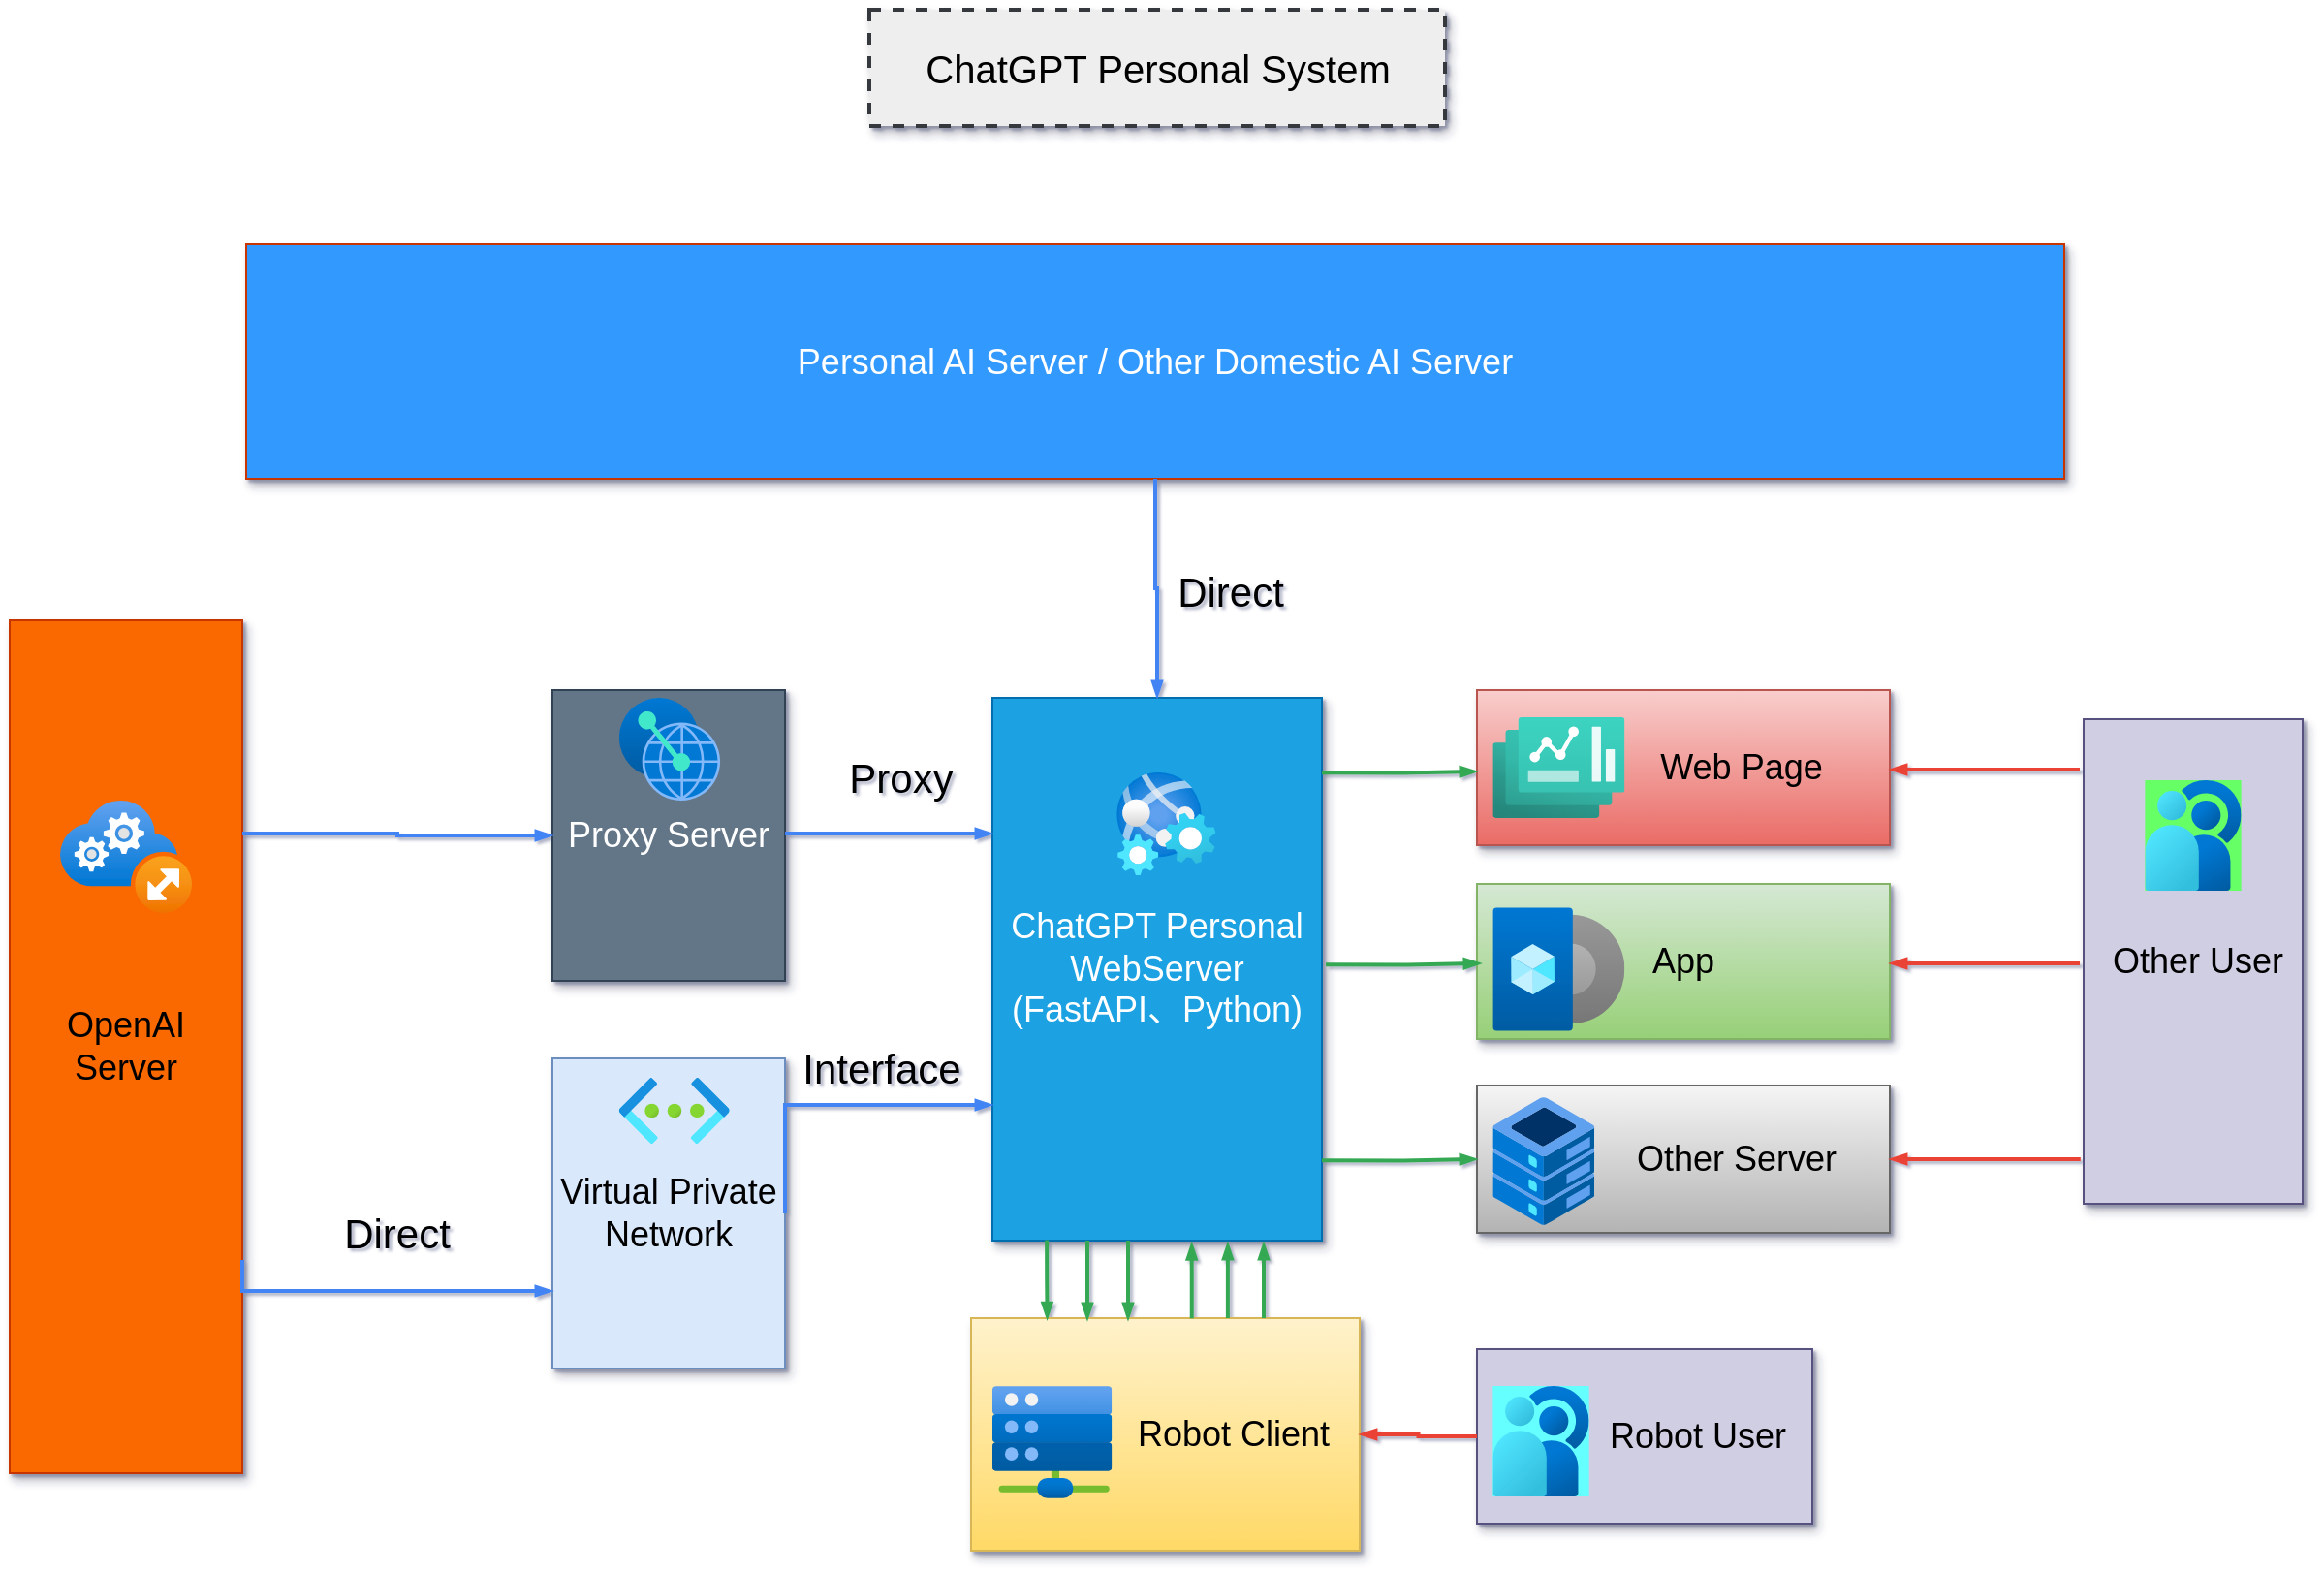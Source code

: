 <mxfile version="21.1.2" type="github">
  <diagram name="Page-1" id="90a13364-a465-7bf4-72fc-28e22215d7a0">
    <mxGraphModel dx="1692" dy="905" grid="1" gridSize="10" guides="1" tooltips="1" connect="1" arrows="1" fold="1" page="1" pageScale="1.5" pageWidth="1169" pageHeight="826" background="none" math="0" shadow="1">
      <root>
        <mxCell id="0" style=";html=1;" />
        <mxCell id="1" style=";html=1;" parent="0" />
        <mxCell id="3a17f1ce550125da-1" value="ChatGPT Personal System" style="whiteSpace=wrap;html=1;shadow=1;fontSize=20;fillColor=#eeeeee;strokeColor=#36393d;strokeWidth=2;dashed=1;" parent="1" vertex="1">
          <mxGeometry x="723.5" y="99" width="297" height="60" as="geometry" />
        </mxCell>
        <mxCell id="3a17f1ce550125da-2" value="&lt;div&gt;ChatGPT Personal WebServer&lt;/div&gt;&lt;div&gt;(FastAPI、Python)&lt;/div&gt;" style="whiteSpace=wrap;html=1;shadow=1;fontSize=18;fillColor=#1ba1e2;strokeColor=#006EAF;fontColor=#ffffff;" parent="1" vertex="1">
          <mxGeometry x="787" y="454" width="170" height="280" as="geometry" />
        </mxCell>
        <mxCell id="3a17f1ce550125da-4" value="&amp;nbsp; &amp;nbsp; &amp;nbsp; &amp;nbsp; &amp;nbsp; &amp;nbsp; Web Page" style="whiteSpace=wrap;html=1;shadow=1;fontSize=18;fillColor=#f8cecc;strokeColor=#b85450;gradientColor=#ea6b66;" parent="1" vertex="1">
          <mxGeometry x="1037" y="450" width="213" height="80" as="geometry" />
        </mxCell>
        <mxCell id="3a17f1ce550125da-5" value="App" style="whiteSpace=wrap;html=1;shadow=1;fontSize=18;fillColor=#d5e8d4;strokeColor=#82b366;gradientColor=#97d077;" parent="1" vertex="1">
          <mxGeometry x="1037" y="550" width="213" height="80" as="geometry" />
        </mxCell>
        <mxCell id="3a17f1ce550125da-6" value="&amp;nbsp; &amp;nbsp; &amp;nbsp; &amp;nbsp; &amp;nbsp; &amp;nbsp;Other Server" style="whiteSpace=wrap;html=1;shadow=1;fontSize=18;fillColor=#f5f5f5;strokeColor=#666666;gradientColor=#b3b3b3;" parent="1" vertex="1">
          <mxGeometry x="1037" y="654" width="213" height="76" as="geometry" />
        </mxCell>
        <mxCell id="3a17f1ce550125da-8" value="Proxy Server" style="whiteSpace=wrap;html=1;shadow=1;fontSize=18;fillColor=#647687;strokeColor=#314354;fontColor=#ffffff;" parent="1" vertex="1">
          <mxGeometry x="560" y="450" width="120" height="150" as="geometry" />
        </mxCell>
        <mxCell id="3a17f1ce550125da-9" value="Virtual Private Network" style="whiteSpace=wrap;html=1;shadow=1;fontSize=18;fillColor=#dae8fc;strokeColor=#6c8ebf;" parent="1" vertex="1">
          <mxGeometry x="560" y="640" width="120" height="160" as="geometry" />
        </mxCell>
        <mxCell id="3a17f1ce550125da-10" value="&amp;nbsp; &amp;nbsp; &amp;nbsp; &amp;nbsp; &amp;nbsp; &amp;nbsp; &amp;nbsp; Robot Client" style="whiteSpace=wrap;html=1;shadow=1;fontSize=18;fillColor=#fff2cc;strokeColor=#d6b656;gradientColor=#ffd966;" parent="1" vertex="1">
          <mxGeometry x="776" y="774" width="200.5" height="120" as="geometry" />
        </mxCell>
        <mxCell id="3a17f1ce550125da-11" value="&amp;nbsp; &amp;nbsp; &amp;nbsp; &amp;nbsp; &amp;nbsp; &amp;nbsp;Robot User" style="whiteSpace=wrap;html=1;shadow=1;fontSize=18;fillColor=#d0cee2;strokeColor=#56517e;" parent="1" vertex="1">
          <mxGeometry x="1037" y="790" width="173" height="90" as="geometry" />
        </mxCell>
        <mxCell id="bVvk8zOgvU0S2B1iUloB-1" value="OpenAI Server" style="whiteSpace=wrap;html=1;shadow=1;fontSize=18;fillColor=#fa6800;strokeColor=#C73500;fontColor=#000000;" parent="1" vertex="1">
          <mxGeometry x="280" y="414" width="120" height="440" as="geometry" />
        </mxCell>
        <mxCell id="bVvk8zOgvU0S2B1iUloB-4" value="&lt;font style=&quot;font-size: 21px;&quot;&gt;Direct&lt;/font&gt;" style="text;html=1;strokeColor=none;fillColor=none;align=center;verticalAlign=middle;whiteSpace=wrap;rounded=0;" parent="1" vertex="1">
          <mxGeometry x="450" y="715" width="60" height="30" as="geometry" />
        </mxCell>
        <mxCell id="bVvk8zOgvU0S2B1iUloB-5" value="&lt;font style=&quot;font-size: 21px;&quot;&gt;Proxy&lt;/font&gt;" style="text;html=1;strokeColor=none;fillColor=none;align=center;verticalAlign=middle;whiteSpace=wrap;rounded=0;" parent="1" vertex="1">
          <mxGeometry x="710" y="480" width="60" height="30" as="geometry" />
        </mxCell>
        <mxCell id="bVvk8zOgvU0S2B1iUloB-6" value="" style="image;aspect=fixed;html=1;points=[];align=center;fontSize=12;image=img/lib/azure2/networking/Virtual_Networks.svg;" parent="1" vertex="1">
          <mxGeometry x="594.38" y="650" width="56.95" height="34" as="geometry" />
        </mxCell>
        <mxCell id="bVvk8zOgvU0S2B1iUloB-7" value="" style="image;aspect=fixed;html=1;points=[];align=center;fontSize=12;image=img/lib/azure2/other/Web_Jobs.svg;" parent="1" vertex="1">
          <mxGeometry x="851" y="492.5" width="51.44" height="53" as="geometry" />
        </mxCell>
        <mxCell id="bVvk8zOgvU0S2B1iUloB-8" value="" style="image;aspect=fixed;html=1;points=[];align=center;fontSize=12;image=img/lib/azure2/other/Peering_Service.svg;" parent="1" vertex="1">
          <mxGeometry x="594.38" y="454" width="52.23" height="53" as="geometry" />
        </mxCell>
        <mxCell id="bVvk8zOgvU0S2B1iUloB-9" value="" style="image;aspect=fixed;html=1;points=[];align=center;fontSize=12;image=img/lib/azure2/other/Cloud_Services_(extended_support).svg;" parent="1" vertex="1">
          <mxGeometry x="306" y="507" width="68" height="58.0" as="geometry" />
        </mxCell>
        <mxCell id="bVvk8zOgvU0S2B1iUloB-10" value="" style="image;aspect=fixed;html=1;points=[];align=center;fontSize=12;image=img/lib/azure2/other/Bare_Metal_Infrastructure.svg;" parent="1" vertex="1">
          <mxGeometry x="787" y="809" width="61.63" height="58" as="geometry" />
        </mxCell>
        <mxCell id="bVvk8zOgvU0S2B1iUloB-11" value="" style="image;aspect=fixed;html=1;points=[];align=center;fontSize=12;image=img/lib/azure2/other/Ceres.svg;imageBackground=#66FFFF;" parent="1" vertex="1">
          <mxGeometry x="1045.19" y="809" width="49.62" height="57" as="geometry" />
        </mxCell>
        <mxCell id="bVvk8zOgvU0S2B1iUloB-12" value="" style="image;aspect=fixed;html=1;points=[];align=center;fontSize=12;image=img/lib/azure2/other/Fiji.svg;" parent="1" vertex="1">
          <mxGeometry x="1045.19" y="660" width="52.41" height="66" as="geometry" />
        </mxCell>
        <mxCell id="bVvk8zOgvU0S2B1iUloB-13" value="" style="image;aspect=fixed;html=1;points=[];align=center;fontSize=12;image=img/lib/azure2/other/Image_Definition.svg;" parent="1" vertex="1">
          <mxGeometry x="1045.19" y="562" width="68" height="64" as="geometry" />
        </mxCell>
        <mxCell id="bVvk8zOgvU0S2B1iUloB-14" value="" style="image;aspect=fixed;html=1;points=[];align=center;fontSize=12;image=img/lib/azure2/other/Dashboard_Hub.svg;" parent="1" vertex="1">
          <mxGeometry x="1045.19" y="464" width="68" height="52" as="geometry" />
        </mxCell>
        <mxCell id="bVvk8zOgvU0S2B1iUloB-15" value="" style="edgeStyle=orthogonalEdgeStyle;fontSize=12;html=1;endArrow=blockThin;endFill=1;rounded=0;strokeWidth=2;endSize=4;startSize=4;dashed=0;strokeColor=#4284F3;exitX=1;exitY=0.25;exitDx=0;exitDy=0;entryX=0;entryY=0.5;entryDx=0;entryDy=0;" parent="1" source="bVvk8zOgvU0S2B1iUloB-1" target="3a17f1ce550125da-8" edge="1">
          <mxGeometry width="100" relative="1" as="geometry">
            <mxPoint x="430" y="550" as="sourcePoint" />
            <mxPoint x="530" y="550" as="targetPoint" />
          </mxGeometry>
        </mxCell>
        <mxCell id="bVvk8zOgvU0S2B1iUloB-16" value="" style="edgeStyle=orthogonalEdgeStyle;fontSize=12;html=1;endArrow=blockThin;endFill=1;rounded=0;strokeWidth=2;endSize=4;startSize=4;dashed=0;strokeColor=#4284F3;exitX=1;exitY=0.75;exitDx=0;exitDy=0;entryX=0;entryY=0.75;entryDx=0;entryDy=0;" parent="1" source="bVvk8zOgvU0S2B1iUloB-1" target="3a17f1ce550125da-9" edge="1">
          <mxGeometry width="100" relative="1" as="geometry">
            <mxPoint x="420" y="854" as="sourcePoint" />
            <mxPoint x="510" y="800" as="targetPoint" />
            <Array as="points">
              <mxPoint x="400" y="760" />
            </Array>
          </mxGeometry>
        </mxCell>
        <mxCell id="bVvk8zOgvU0S2B1iUloB-18" value="" style="edgeStyle=orthogonalEdgeStyle;fontSize=12;html=1;endArrow=blockThin;endFill=1;rounded=0;strokeWidth=2;endSize=4;startSize=4;dashed=0;strokeColor=#4284F3;exitX=1;exitY=0.5;exitDx=0;exitDy=0;entryX=0;entryY=0.75;entryDx=0;entryDy=0;" parent="1" source="3a17f1ce550125da-9" target="3a17f1ce550125da-2" edge="1">
          <mxGeometry width="100" relative="1" as="geometry">
            <mxPoint x="691" y="713" as="sourcePoint" />
            <mxPoint x="851" y="714" as="targetPoint" />
            <Array as="points">
              <mxPoint x="680" y="664" />
            </Array>
          </mxGeometry>
        </mxCell>
        <mxCell id="bVvk8zOgvU0S2B1iUloB-20" value="" style="edgeStyle=orthogonalEdgeStyle;fontSize=12;html=1;endArrow=blockThin;endFill=1;rounded=0;strokeWidth=2;endSize=4;startSize=4;dashed=0;strokeColor=#4284F3;entryX=0;entryY=0.25;entryDx=0;entryDy=0;" parent="1" target="3a17f1ce550125da-2" edge="1">
          <mxGeometry width="100" relative="1" as="geometry">
            <mxPoint x="680" y="524" as="sourcePoint" />
            <mxPoint x="600" y="565" as="targetPoint" />
            <Array as="points">
              <mxPoint x="680" y="524" />
            </Array>
          </mxGeometry>
        </mxCell>
        <mxCell id="bVvk8zOgvU0S2B1iUloB-21" value="" style="edgeStyle=orthogonalEdgeStyle;fontSize=12;html=1;endArrow=blockThin;endFill=1;rounded=0;strokeWidth=2;endSize=4;startSize=4;strokeColor=#34A853;dashed=0;exitX=0.165;exitY=0.999;exitDx=0;exitDy=0;exitPerimeter=0;entryX=0.196;entryY=0.005;entryDx=0;entryDy=0;entryPerimeter=0;" parent="1" source="3a17f1ce550125da-2" target="3a17f1ce550125da-10" edge="1">
          <mxGeometry width="100" relative="1" as="geometry">
            <mxPoint x="651.33" y="867" as="sourcePoint" />
            <mxPoint x="815" y="770" as="targetPoint" />
          </mxGeometry>
        </mxCell>
        <mxCell id="bVvk8zOgvU0S2B1iUloB-22" value="" style="edgeStyle=orthogonalEdgeStyle;fontSize=12;html=1;endArrow=blockThin;endFill=1;rounded=0;strokeWidth=2;endSize=4;startSize=4;strokeColor=#34A853;dashed=0;exitX=0.165;exitY=0.999;exitDx=0;exitDy=0;exitPerimeter=0;entryX=0.196;entryY=0.005;entryDx=0;entryDy=0;entryPerimeter=0;" parent="1" edge="1">
          <mxGeometry width="100" relative="1" as="geometry">
            <mxPoint x="836" y="734" as="sourcePoint" />
            <mxPoint x="836" y="775" as="targetPoint" />
          </mxGeometry>
        </mxCell>
        <mxCell id="bVvk8zOgvU0S2B1iUloB-23" value="" style="edgeStyle=orthogonalEdgeStyle;fontSize=12;html=1;endArrow=blockThin;endFill=1;rounded=0;strokeWidth=2;endSize=4;startSize=4;strokeColor=#34A853;dashed=0;exitX=0.165;exitY=0.999;exitDx=0;exitDy=0;exitPerimeter=0;entryX=0.196;entryY=0.005;entryDx=0;entryDy=0;entryPerimeter=0;" parent="1" edge="1">
          <mxGeometry width="100" relative="1" as="geometry">
            <mxPoint x="857" y="734" as="sourcePoint" />
            <mxPoint x="857" y="775" as="targetPoint" />
          </mxGeometry>
        </mxCell>
        <mxCell id="bVvk8zOgvU0S2B1iUloB-24" value="" style="edgeStyle=orthogonalEdgeStyle;fontSize=12;html=1;endArrow=blockThin;endFill=1;rounded=0;strokeWidth=2;endSize=4;startSize=4;strokeColor=#34A853;dashed=0;exitX=0.568;exitY=0.001;exitDx=0;exitDy=0;exitPerimeter=0;entryX=0.605;entryY=1.004;entryDx=0;entryDy=0;entryPerimeter=0;" parent="1" source="3a17f1ce550125da-10" target="3a17f1ce550125da-2" edge="1">
          <mxGeometry width="100" relative="1" as="geometry">
            <mxPoint x="890" y="760" as="sourcePoint" />
            <mxPoint x="890" y="801" as="targetPoint" />
          </mxGeometry>
        </mxCell>
        <mxCell id="bVvk8zOgvU0S2B1iUloB-25" value="" style="edgeStyle=orthogonalEdgeStyle;fontSize=12;html=1;endArrow=blockThin;endFill=1;rounded=0;strokeWidth=2;endSize=4;startSize=4;strokeColor=#34A853;dashed=0;exitX=0.568;exitY=0.001;exitDx=0;exitDy=0;exitPerimeter=0;entryX=0.605;entryY=1.004;entryDx=0;entryDy=0;entryPerimeter=0;" parent="1" edge="1">
          <mxGeometry width="100" relative="1" as="geometry">
            <mxPoint x="908.44" y="774" as="sourcePoint" />
            <mxPoint x="908.44" y="735" as="targetPoint" />
          </mxGeometry>
        </mxCell>
        <mxCell id="bVvk8zOgvU0S2B1iUloB-26" value="" style="edgeStyle=orthogonalEdgeStyle;fontSize=12;html=1;endArrow=blockThin;endFill=1;rounded=0;strokeWidth=2;endSize=4;startSize=4;strokeColor=#34A853;dashed=0;exitX=0.568;exitY=0.001;exitDx=0;exitDy=0;exitPerimeter=0;entryX=0.605;entryY=1.004;entryDx=0;entryDy=0;entryPerimeter=0;" parent="1" edge="1">
          <mxGeometry width="100" relative="1" as="geometry">
            <mxPoint x="927" y="774" as="sourcePoint" />
            <mxPoint x="927" y="735" as="targetPoint" />
          </mxGeometry>
        </mxCell>
        <mxCell id="bVvk8zOgvU0S2B1iUloB-28" value="" style="edgeStyle=orthogonalEdgeStyle;fontSize=12;html=1;endArrow=blockThin;endFill=1;rounded=0;strokeWidth=2;endSize=4;startSize=4;strokeColor=#34A853;dashed=0;entryX=0;entryY=0.5;entryDx=0;entryDy=0;" parent="1" target="3a17f1ce550125da-6" edge="1">
          <mxGeometry width="100" relative="1" as="geometry">
            <mxPoint x="957" y="692.66" as="sourcePoint" />
            <mxPoint x="1030" y="700" as="targetPoint" />
            <Array as="points">
              <mxPoint x="999" y="693" />
            </Array>
          </mxGeometry>
        </mxCell>
        <mxCell id="bVvk8zOgvU0S2B1iUloB-29" value="" style="edgeStyle=orthogonalEdgeStyle;fontSize=12;html=1;endArrow=blockThin;endFill=1;rounded=0;strokeWidth=2;endSize=4;startSize=4;strokeColor=#34A853;dashed=0;entryX=0;entryY=0.5;entryDx=0;entryDy=0;" parent="1" edge="1">
          <mxGeometry width="100" relative="1" as="geometry">
            <mxPoint x="959" y="591.66" as="sourcePoint" />
            <mxPoint x="1039" y="591" as="targetPoint" />
            <Array as="points">
              <mxPoint x="1001" y="592" />
            </Array>
          </mxGeometry>
        </mxCell>
        <mxCell id="bVvk8zOgvU0S2B1iUloB-30" value="" style="edgeStyle=orthogonalEdgeStyle;fontSize=12;html=1;endArrow=blockThin;endFill=1;rounded=0;strokeWidth=2;endSize=4;startSize=4;strokeColor=#34A853;dashed=0;entryX=0;entryY=0.5;entryDx=0;entryDy=0;" parent="1" edge="1">
          <mxGeometry width="100" relative="1" as="geometry">
            <mxPoint x="957" y="492.66" as="sourcePoint" />
            <mxPoint x="1037" y="492" as="targetPoint" />
            <Array as="points">
              <mxPoint x="999" y="493" />
            </Array>
          </mxGeometry>
        </mxCell>
        <mxCell id="bVvk8zOgvU0S2B1iUloB-31" value="" style="edgeStyle=orthogonalEdgeStyle;fontSize=12;html=1;endArrow=blockThin;endFill=1;rounded=0;strokeWidth=2;endSize=4;startSize=4;strokeColor=#EA4335;dashed=0;entryX=1;entryY=0.5;entryDx=0;entryDy=0;exitX=0;exitY=0.5;exitDx=0;exitDy=0;" parent="1" source="3a17f1ce550125da-11" target="3a17f1ce550125da-10" edge="1">
          <mxGeometry width="100" relative="1" as="geometry">
            <mxPoint x="1170" y="910" as="sourcePoint" />
            <mxPoint x="1270" y="910" as="targetPoint" />
          </mxGeometry>
        </mxCell>
        <mxCell id="bVvk8zOgvU0S2B1iUloB-32" value="&amp;nbsp;Other User" style="whiteSpace=wrap;html=1;shadow=1;fontSize=18;fillColor=#d0cee2;strokeColor=#56517e;" parent="1" vertex="1">
          <mxGeometry x="1350" y="465" width="113" height="250" as="geometry" />
        </mxCell>
        <mxCell id="bVvk8zOgvU0S2B1iUloB-33" value="" style="image;aspect=fixed;html=1;points=[];align=center;fontSize=12;image=img/lib/azure2/other/Ceres.svg;imageBackground=#66FF66;" parent="1" vertex="1">
          <mxGeometry x="1381.69" y="496.5" width="49.62" height="57" as="geometry" />
        </mxCell>
        <mxCell id="bVvk8zOgvU0S2B1iUloB-35" value="" style="edgeStyle=orthogonalEdgeStyle;fontSize=12;html=1;endArrow=blockThin;endFill=1;rounded=0;strokeWidth=2;endSize=4;startSize=4;strokeColor=#EA4335;dashed=0;entryX=1;entryY=0.5;entryDx=0;entryDy=0;exitX=-0.014;exitY=0.908;exitDx=0;exitDy=0;exitPerimeter=0;" parent="1" source="bVvk8zOgvU0S2B1iUloB-32" target="3a17f1ce550125da-6" edge="1">
          <mxGeometry width="100" relative="1" as="geometry">
            <mxPoint x="1300" y="774" as="sourcePoint" />
            <mxPoint x="1400" y="774" as="targetPoint" />
          </mxGeometry>
        </mxCell>
        <mxCell id="bVvk8zOgvU0S2B1iUloB-36" value="" style="edgeStyle=orthogonalEdgeStyle;fontSize=12;html=1;endArrow=blockThin;endFill=1;rounded=0;strokeWidth=2;endSize=4;startSize=4;strokeColor=#EA4335;dashed=0;entryX=1;entryY=0.5;entryDx=0;entryDy=0;exitX=-0.014;exitY=0.908;exitDx=0;exitDy=0;exitPerimeter=0;" parent="1" edge="1">
          <mxGeometry width="100" relative="1" as="geometry">
            <mxPoint x="1348" y="591" as="sourcePoint" />
            <mxPoint x="1250" y="591" as="targetPoint" />
          </mxGeometry>
        </mxCell>
        <mxCell id="bVvk8zOgvU0S2B1iUloB-37" value="" style="edgeStyle=orthogonalEdgeStyle;fontSize=12;html=1;endArrow=blockThin;endFill=1;rounded=0;strokeWidth=2;endSize=4;startSize=4;strokeColor=#EA4335;dashed=0;entryX=1;entryY=0.5;entryDx=0;entryDy=0;exitX=-0.014;exitY=0.908;exitDx=0;exitDy=0;exitPerimeter=0;" parent="1" edge="1">
          <mxGeometry width="100" relative="1" as="geometry">
            <mxPoint x="1348" y="491" as="sourcePoint" />
            <mxPoint x="1250" y="491" as="targetPoint" />
          </mxGeometry>
        </mxCell>
        <mxCell id="bVvk8zOgvU0S2B1iUloB-38" value="&lt;font style=&quot;font-size: 21px;&quot;&gt;Interface&lt;/font&gt;" style="text;html=1;strokeColor=none;fillColor=none;align=center;verticalAlign=middle;whiteSpace=wrap;rounded=0;" parent="1" vertex="1">
          <mxGeometry x="700" y="630" width="60" height="30" as="geometry" />
        </mxCell>
        <mxCell id="PhiFcf21c1KFZI51lF2D-1" value="&lt;font color=&quot;#ffffff&quot;&gt;Personal AI Server / Other Domestic AI Server&lt;/font&gt;" style="whiteSpace=wrap;html=1;shadow=1;fontSize=18;fillColor=#3399FF;strokeColor=#C73500;fontColor=#000000;" vertex="1" parent="1">
          <mxGeometry x="402" y="220" width="938" height="121" as="geometry" />
        </mxCell>
        <mxCell id="PhiFcf21c1KFZI51lF2D-5" value="" style="edgeStyle=orthogonalEdgeStyle;fontSize=12;html=1;endArrow=blockThin;endFill=1;rounded=0;strokeWidth=2;endSize=4;startSize=4;dashed=0;strokeColor=#4284F3;exitX=0.5;exitY=1;exitDx=0;exitDy=0;entryX=0.5;entryY=0;entryDx=0;entryDy=0;" edge="1" parent="1" source="PhiFcf21c1KFZI51lF2D-1" target="3a17f1ce550125da-2">
          <mxGeometry width="100" relative="1" as="geometry">
            <mxPoint x="877" y="380" as="sourcePoint" />
            <mxPoint x="1037" y="396" as="targetPoint" />
            <Array as="points" />
          </mxGeometry>
        </mxCell>
        <mxCell id="PhiFcf21c1KFZI51lF2D-6" value="&lt;font style=&quot;font-size: 21px;&quot;&gt;Direct&lt;/font&gt;" style="text;html=1;strokeColor=none;fillColor=none;align=center;verticalAlign=middle;whiteSpace=wrap;rounded=0;" vertex="1" parent="1">
          <mxGeometry x="880" y="384" width="60" height="30" as="geometry" />
        </mxCell>
      </root>
    </mxGraphModel>
  </diagram>
</mxfile>
